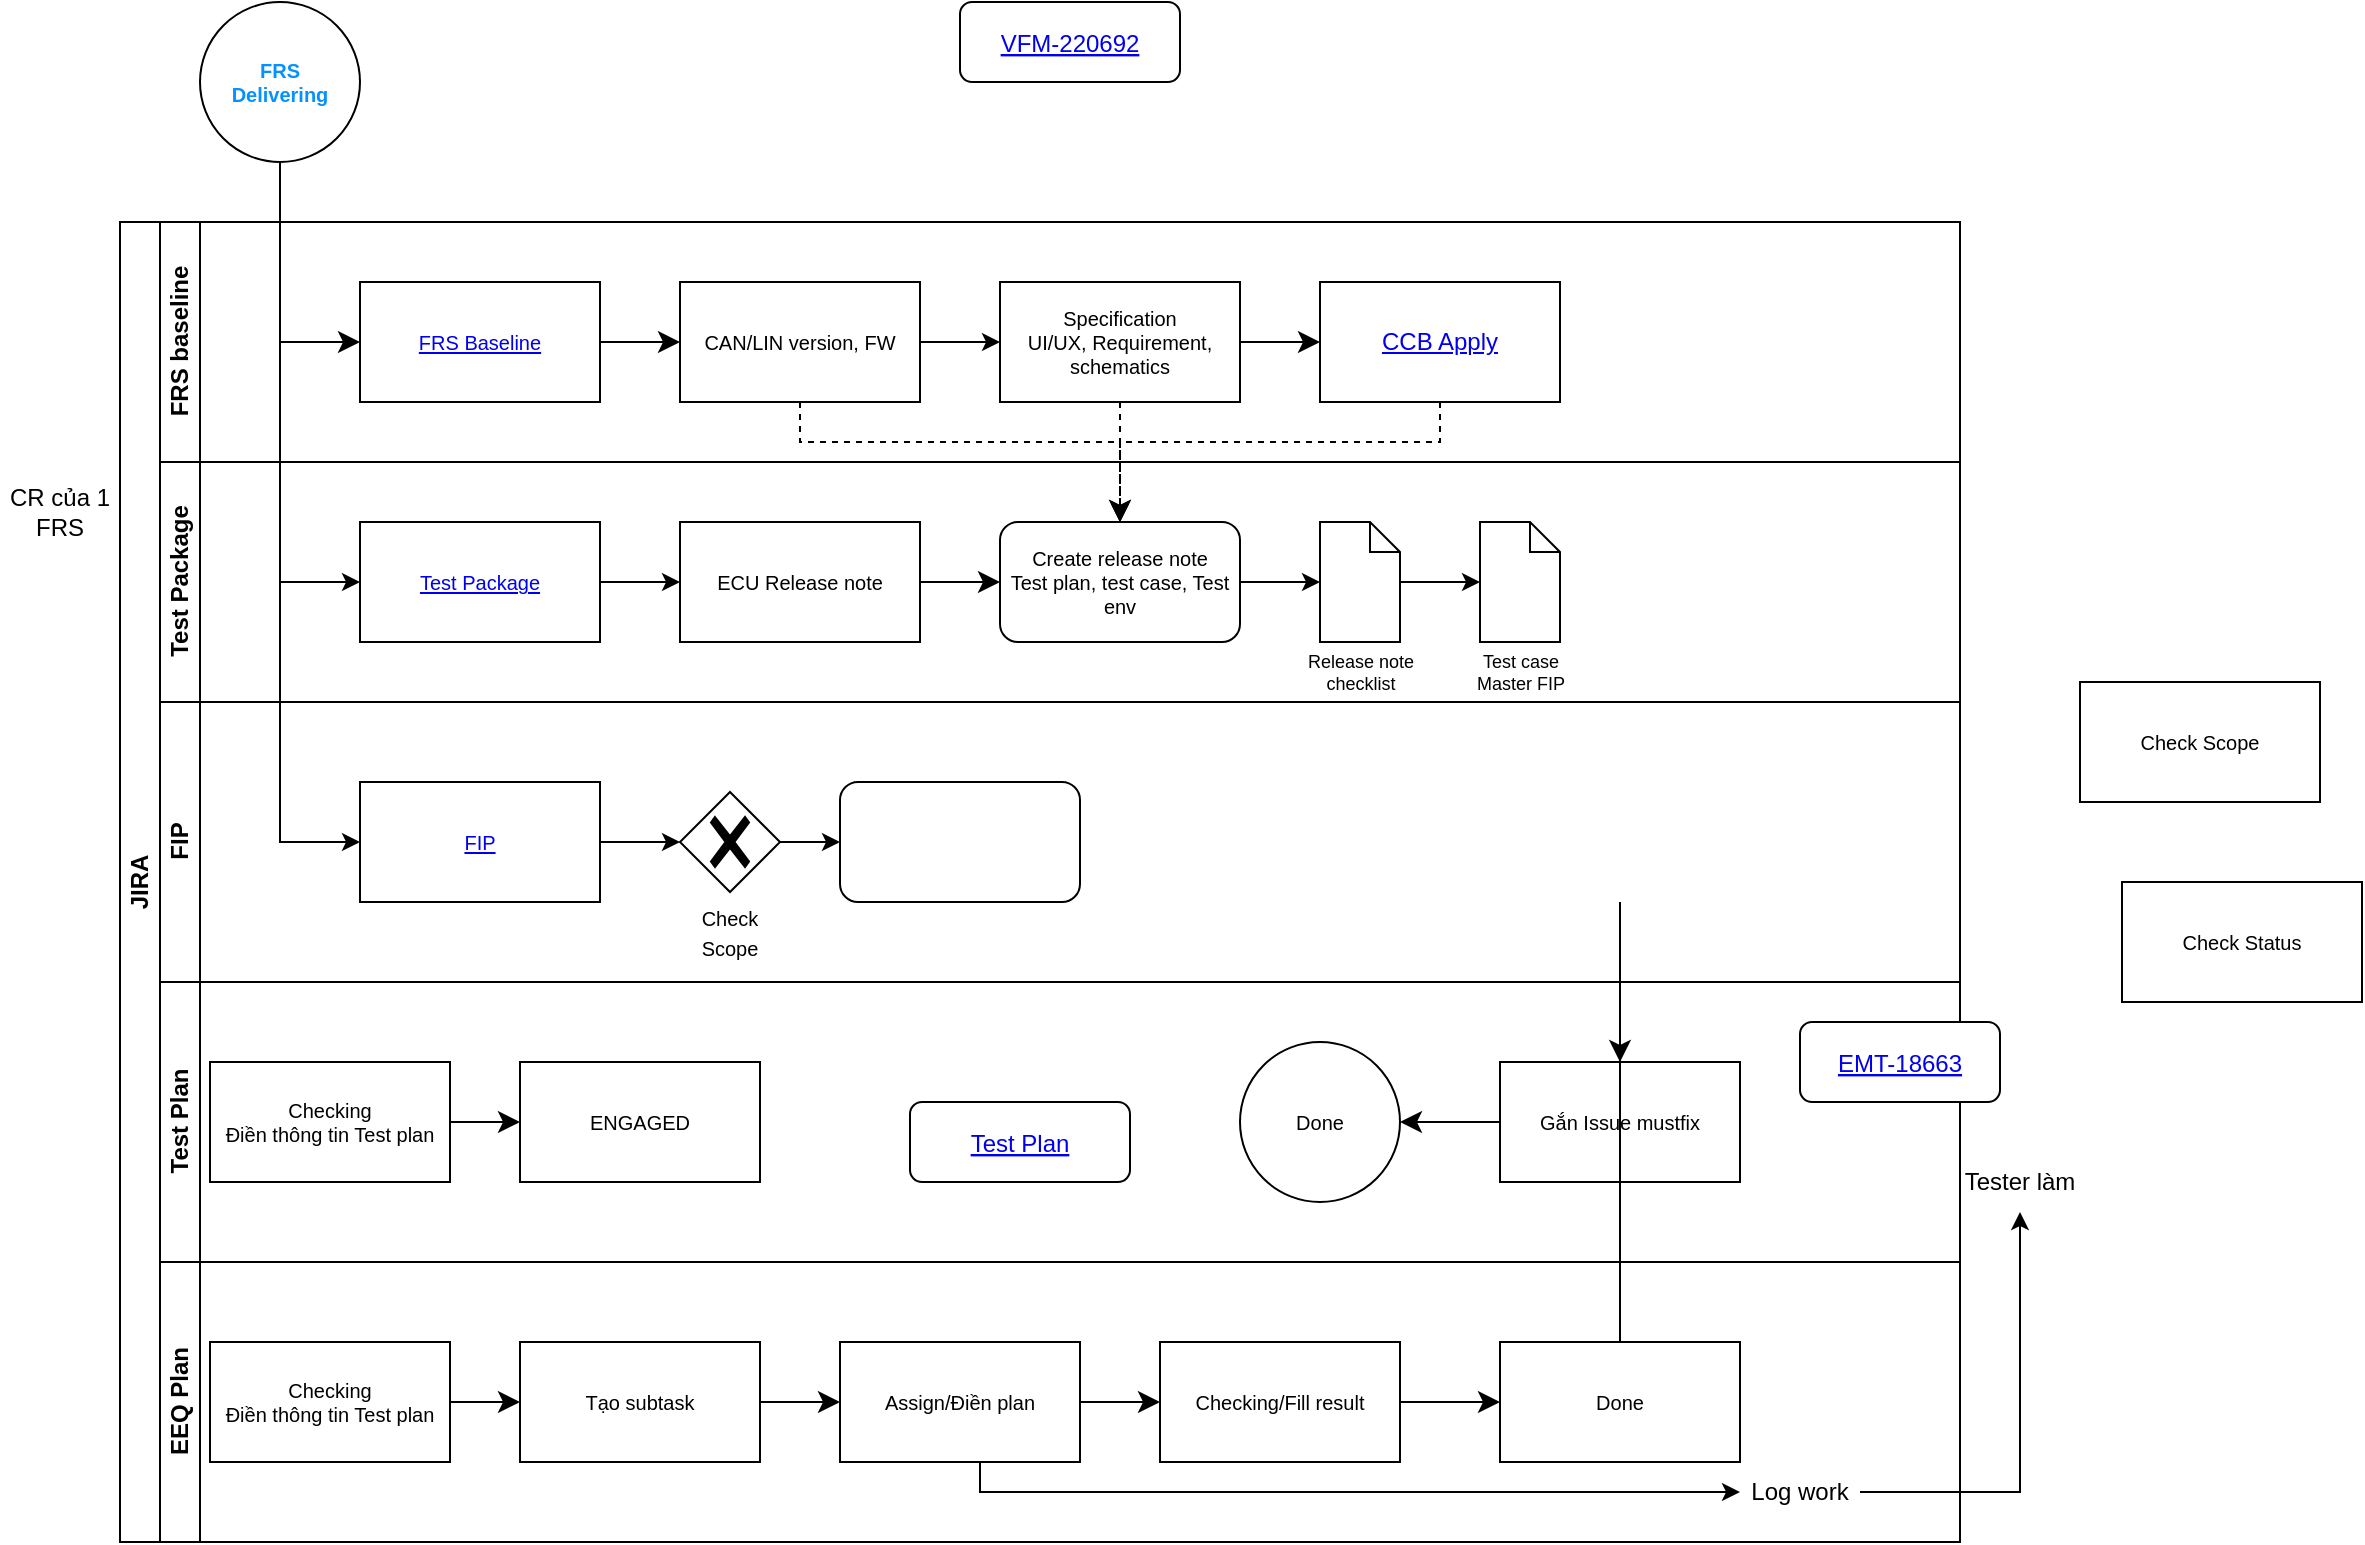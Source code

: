 <mxfile version="24.6.1" type="github">
  <diagram id="prtHgNgQTEPvFCAcTncT" name="Page-1">
    <mxGraphModel dx="1195" dy="650" grid="1" gridSize="10" guides="1" tooltips="1" connect="1" arrows="1" fold="1" page="1" pageScale="1" pageWidth="827" pageHeight="1169" math="0" shadow="0">
      <root>
        <mxCell id="0" />
        <mxCell id="1" parent="0" />
        <UserObject label="JIRA" link="https://vingroupjsc.sharepoint.com/:x:/r/sites/VF-EEQualityCentre/_layouts/15/Doc.aspx?sourcedoc=%7B268B624A-8D3B-4E9C-AA28-62E9198A5E5C%7D&amp;file=LHD_VN_VF3_Master%20Tracker.xlsx&amp;action=default&amp;mobileredirect=true" id="dNxyNK7c78bLwvsdeMH5-19">
          <mxCell style="swimlane;html=1;childLayout=stackLayout;resizeParent=1;resizeParentMax=0;horizontal=0;startSize=20;horizontalStack=0;whiteSpace=wrap;" parent="1" vertex="1">
            <mxGeometry x="120" y="120" width="920" height="660" as="geometry">
              <mxRectangle x="120" y="120" width="40" height="50" as="alternateBounds" />
            </mxGeometry>
          </mxCell>
        </UserObject>
        <mxCell id="dNxyNK7c78bLwvsdeMH5-20" value="FRS baseline" style="swimlane;html=1;startSize=20;horizontal=0;" parent="dNxyNK7c78bLwvsdeMH5-19" vertex="1">
          <mxGeometry x="20" width="900" height="120" as="geometry" />
        </mxCell>
        <mxCell id="qIckF98StNaj-yUu7WlP-11" value="" style="edgeStyle=none;curved=1;rounded=0;orthogonalLoop=1;jettySize=auto;html=1;fontSize=12;startSize=8;endSize=8;" parent="dNxyNK7c78bLwvsdeMH5-20" source="qIckF98StNaj-yUu7WlP-8" target="qIckF98StNaj-yUu7WlP-10" edge="1">
          <mxGeometry relative="1" as="geometry" />
        </mxCell>
        <UserObject label="&lt;span style=&quot;font-size: 10px;&quot;&gt;FRS Baseline&lt;/span&gt;" link="https://tms.vinfast.vn/browse/EEI-2372" id="qIckF98StNaj-yUu7WlP-8">
          <mxCell style="whiteSpace=wrap;html=1;fontSize=12;rounded=0;strokeColor=default;align=center;verticalAlign=middle;spacing=10;fontFamily=Helvetica;fontColor=#0000EE;fontStyle=4;fillColor=default;" parent="dNxyNK7c78bLwvsdeMH5-20" vertex="1">
            <mxGeometry x="100" y="30" width="120" height="60" as="geometry" />
          </mxCell>
        </UserObject>
        <mxCell id="qIckF98StNaj-yUu7WlP-13" value="" style="edgeStyle=none;curved=1;rounded=0;orthogonalLoop=1;jettySize=auto;html=1;fontSize=12;startSize=8;endSize=8;" parent="dNxyNK7c78bLwvsdeMH5-20" source="qIckF98StNaj-yUu7WlP-10" edge="1">
          <mxGeometry relative="1" as="geometry">
            <mxPoint x="340" y="60" as="targetPoint" />
          </mxGeometry>
        </mxCell>
        <mxCell id="7vbJa-Z3su7h4x0WSQ4t-16" style="edgeStyle=orthogonalEdgeStyle;rounded=0;orthogonalLoop=1;jettySize=auto;html=1;entryX=0;entryY=0.5;entryDx=0;entryDy=0;" edge="1" parent="dNxyNK7c78bLwvsdeMH5-20" source="qIckF98StNaj-yUu7WlP-10" target="qIckF98StNaj-yUu7WlP-14">
          <mxGeometry relative="1" as="geometry" />
        </mxCell>
        <mxCell id="qIckF98StNaj-yUu7WlP-10" value="&lt;span style=&quot;font-size: 10px;&quot;&gt;CAN/LIN version, FW&lt;/span&gt;" style="whiteSpace=wrap;html=1;fontSize=10;" parent="dNxyNK7c78bLwvsdeMH5-20" vertex="1">
          <mxGeometry x="260" y="30" width="120" height="60" as="geometry" />
        </mxCell>
        <mxCell id="7vbJa-Z3su7h4x0WSQ4t-48" style="edgeStyle=orthogonalEdgeStyle;rounded=0;orthogonalLoop=1;jettySize=auto;html=1;dashed=1;strokeColor=default;align=center;verticalAlign=middle;fontFamily=Helvetica;fontSize=12;fontColor=default;labelBackgroundColor=default;startSize=8;endArrow=classic;endSize=8;" edge="1" parent="dNxyNK7c78bLwvsdeMH5-20" source="qIckF98StNaj-yUu7WlP-14">
          <mxGeometry relative="1" as="geometry">
            <mxPoint x="480.0" y="150" as="targetPoint" />
          </mxGeometry>
        </mxCell>
        <mxCell id="qIckF98StNaj-yUu7WlP-14" value="Specification&lt;div&gt;UI/UX, Requirement, schematics&lt;/div&gt;" style="whiteSpace=wrap;html=1;fontSize=10;" parent="dNxyNK7c78bLwvsdeMH5-20" vertex="1">
          <mxGeometry x="420" y="30" width="120" height="60" as="geometry" />
        </mxCell>
        <UserObject label="CCB Apply" link="https://tms.vinfast.vn/browse/CCB-1562" id="qIckF98StNaj-yUu7WlP-18">
          <mxCell style="whiteSpace=wrap;html=1;fontSize=12;rounded=0;strokeColor=default;align=center;verticalAlign=middle;spacing=10;fontFamily=Helvetica;fontColor=#0000EE;fontStyle=4;fillColor=default;" parent="dNxyNK7c78bLwvsdeMH5-20" vertex="1">
            <mxGeometry x="580" y="30" width="120" height="60" as="geometry" />
          </mxCell>
        </UserObject>
        <mxCell id="qIckF98StNaj-yUu7WlP-19" value="" style="edgeStyle=none;curved=1;rounded=0;orthogonalLoop=1;jettySize=auto;html=1;fontSize=12;startSize=8;endSize=8;" parent="dNxyNK7c78bLwvsdeMH5-20" source="qIckF98StNaj-yUu7WlP-14" target="qIckF98StNaj-yUu7WlP-18" edge="1">
          <mxGeometry relative="1" as="geometry" />
        </mxCell>
        <mxCell id="dNxyNK7c78bLwvsdeMH5-21" value="Test Package" style="swimlane;html=1;startSize=20;horizontal=0;" parent="dNxyNK7c78bLwvsdeMH5-19" vertex="1">
          <mxGeometry x="20" y="120" width="900" height="120" as="geometry" />
        </mxCell>
        <mxCell id="qIckF98StNaj-yUu7WlP-25" value="" style="edgeStyle=none;curved=1;rounded=0;orthogonalLoop=1;jettySize=auto;html=1;fontSize=12;startSize=8;endSize=8;" parent="dNxyNK7c78bLwvsdeMH5-21" source="qIckF98StNaj-yUu7WlP-22" target="qIckF98StNaj-yUu7WlP-24" edge="1">
          <mxGeometry relative="1" as="geometry" />
        </mxCell>
        <mxCell id="qIckF98StNaj-yUu7WlP-22" value="&lt;span style=&quot;font-size: 10px;&quot;&gt;ECU&amp;nbsp;&lt;/span&gt;Release note" style="whiteSpace=wrap;html=1;fontSize=10;" parent="dNxyNK7c78bLwvsdeMH5-21" vertex="1">
          <mxGeometry x="260" y="30" width="120" height="60" as="geometry" />
        </mxCell>
        <mxCell id="qIckF98StNaj-yUu7WlP-24" value="Create release note&lt;div&gt;Test plan, test case, Test env&lt;/div&gt;" style="whiteSpace=wrap;html=1;fontSize=10;rounded=1;" parent="dNxyNK7c78bLwvsdeMH5-21" vertex="1">
          <mxGeometry x="420" y="30" width="120" height="60" as="geometry" />
        </mxCell>
        <mxCell id="7vbJa-Z3su7h4x0WSQ4t-41" style="edgeStyle=orthogonalEdgeStyle;rounded=0;orthogonalLoop=1;jettySize=auto;html=1;entryX=0;entryY=0.5;entryDx=0;entryDy=0;" edge="1" parent="dNxyNK7c78bLwvsdeMH5-21" source="7vbJa-Z3su7h4x0WSQ4t-17" target="qIckF98StNaj-yUu7WlP-22">
          <mxGeometry relative="1" as="geometry" />
        </mxCell>
        <UserObject label="&lt;span style=&quot;font-size: 10px;&quot;&gt;Test Package&lt;/span&gt;" link="https://tms.vinfast.vn/browse/EEI-2372" id="7vbJa-Z3su7h4x0WSQ4t-17">
          <mxCell style="whiteSpace=wrap;html=1;fontSize=12;rounded=0;strokeColor=default;align=center;verticalAlign=middle;spacing=10;fontFamily=Helvetica;fontColor=#0000EE;fontStyle=4;fillColor=default;" vertex="1" parent="dNxyNK7c78bLwvsdeMH5-21">
            <mxGeometry x="100" y="30" width="120" height="60" as="geometry" />
          </mxCell>
        </UserObject>
        <UserObject label="" link="https://vingroupjsc.sharepoint.com/:x:/r/sites/VF-EEQualityCentre/_layouts/15/Doc.aspx?sourcedoc=%7B7188D6CC-D743-4151-A7EC-9FD6CC27E06A%7D&amp;file=VF3_Release%20Note.xlsx&amp;action=default&amp;mobileredirect=true&amp;wdsle=0" id="7vbJa-Z3su7h4x0WSQ4t-30">
          <mxCell style="shape=mxgraph.bpmn.data;labelPosition=center;verticalLabelPosition=bottom;align=center;verticalAlign=top;size=15;html=1;" vertex="1" parent="dNxyNK7c78bLwvsdeMH5-21">
            <mxGeometry x="580" y="30" width="40" height="60" as="geometry" />
          </mxCell>
        </UserObject>
        <mxCell id="7vbJa-Z3su7h4x0WSQ4t-31" style="edgeStyle=orthogonalEdgeStyle;rounded=0;orthogonalLoop=1;jettySize=auto;html=1;entryX=0;entryY=0.5;entryDx=0;entryDy=0;entryPerimeter=0;" edge="1" parent="dNxyNK7c78bLwvsdeMH5-21" source="qIckF98StNaj-yUu7WlP-24" target="7vbJa-Z3su7h4x0WSQ4t-30">
          <mxGeometry relative="1" as="geometry" />
        </mxCell>
        <mxCell id="7vbJa-Z3su7h4x0WSQ4t-32" value="Release note&lt;div&gt;checklist&lt;/div&gt;" style="text;html=1;align=center;verticalAlign=middle;whiteSpace=wrap;rounded=0;fontSize=9;" vertex="1" parent="dNxyNK7c78bLwvsdeMH5-21">
          <mxGeometry x="567.5" y="90" width="65" height="30" as="geometry" />
        </mxCell>
        <UserObject label="" link="https://vingroupjsc.sharepoint.com/:x:/r/sites/VF-EEQualityCentre/_layouts/15/Doc.aspx?sourcedoc=%7B268B624A-8D3B-4E9C-AA28-62E9198A5E5C%7D&amp;file=LHD_VN_VF3_Master%20Tracker.xlsx&amp;action=default&amp;mobileredirect=true" id="7vbJa-Z3su7h4x0WSQ4t-36">
          <mxCell style="shape=mxgraph.bpmn.data;labelPosition=center;verticalLabelPosition=bottom;align=center;verticalAlign=top;size=15;html=1;" vertex="1" parent="dNxyNK7c78bLwvsdeMH5-21">
            <mxGeometry x="660" y="30" width="40" height="60" as="geometry" />
          </mxCell>
        </UserObject>
        <mxCell id="7vbJa-Z3su7h4x0WSQ4t-37" value="Test case&lt;div&gt;Master FIP&lt;/div&gt;" style="text;html=1;align=center;verticalAlign=middle;whiteSpace=wrap;rounded=0;fontSize=9;" vertex="1" parent="dNxyNK7c78bLwvsdeMH5-21">
          <mxGeometry x="647.5" y="90" width="65" height="30" as="geometry" />
        </mxCell>
        <mxCell id="7vbJa-Z3su7h4x0WSQ4t-38" style="edgeStyle=orthogonalEdgeStyle;rounded=0;orthogonalLoop=1;jettySize=auto;html=1;entryX=0;entryY=0.5;entryDx=0;entryDy=0;entryPerimeter=0;" edge="1" parent="dNxyNK7c78bLwvsdeMH5-21" source="7vbJa-Z3su7h4x0WSQ4t-30" target="7vbJa-Z3su7h4x0WSQ4t-36">
          <mxGeometry relative="1" as="geometry" />
        </mxCell>
        <mxCell id="7vbJa-Z3su7h4x0WSQ4t-18" value="FIP" style="swimlane;html=1;startSize=20;horizontal=0;" vertex="1" parent="dNxyNK7c78bLwvsdeMH5-19">
          <mxGeometry x="20" y="240" width="900" height="140" as="geometry" />
        </mxCell>
        <mxCell id="7vbJa-Z3su7h4x0WSQ4t-19" value="" style="edgeStyle=none;curved=1;rounded=0;orthogonalLoop=1;jettySize=auto;html=1;fontSize=12;startSize=8;endSize=8;" edge="1" parent="7vbJa-Z3su7h4x0WSQ4t-18" source="7vbJa-Z3su7h4x0WSQ4t-20">
          <mxGeometry relative="1" as="geometry">
            <mxPoint x="180" y="70" as="targetPoint" />
          </mxGeometry>
        </mxCell>
        <mxCell id="7vbJa-Z3su7h4x0WSQ4t-21" value="" style="edgeStyle=none;curved=1;rounded=0;orthogonalLoop=1;jettySize=auto;html=1;fontSize=12;startSize=8;endSize=8;" edge="1" parent="7vbJa-Z3su7h4x0WSQ4t-18" source="7vbJa-Z3su7h4x0WSQ4t-22">
          <mxGeometry relative="1" as="geometry">
            <mxPoint x="340.0" y="70" as="targetPoint" />
          </mxGeometry>
        </mxCell>
        <mxCell id="7vbJa-Z3su7h4x0WSQ4t-23" value="" style="edgeStyle=none;curved=1;rounded=0;orthogonalLoop=1;jettySize=auto;html=1;fontSize=12;startSize=8;endSize=8;" edge="1" parent="7vbJa-Z3su7h4x0WSQ4t-18" source="7vbJa-Z3su7h4x0WSQ4t-25">
          <mxGeometry relative="1" as="geometry">
            <mxPoint x="500.0" y="70" as="targetPoint" />
          </mxGeometry>
        </mxCell>
        <mxCell id="7vbJa-Z3su7h4x0WSQ4t-26" value="" style="edgeStyle=none;curved=1;rounded=0;orthogonalLoop=1;jettySize=auto;html=1;fontSize=12;startSize=8;endSize=8;" edge="1" parent="7vbJa-Z3su7h4x0WSQ4t-18" source="7vbJa-Z3su7h4x0WSQ4t-27">
          <mxGeometry relative="1" as="geometry">
            <mxPoint x="670.0" y="70" as="targetPoint" />
          </mxGeometry>
        </mxCell>
        <UserObject label="&lt;span style=&quot;font-size: 10px;&quot;&gt;FIP&lt;/span&gt;" link="https://tms.vinfast.vn/browse/EEI-2372" id="7vbJa-Z3su7h4x0WSQ4t-39">
          <mxCell style="whiteSpace=wrap;html=1;fontSize=12;rounded=0;strokeColor=default;align=center;verticalAlign=middle;spacing=10;fontFamily=Helvetica;fontColor=#0000EE;fontStyle=4;fillColor=default;" vertex="1" parent="7vbJa-Z3su7h4x0WSQ4t-18">
            <mxGeometry x="100" y="40" width="120" height="60" as="geometry" />
          </mxCell>
        </UserObject>
        <mxCell id="7vbJa-Z3su7h4x0WSQ4t-115" value="" style="edgeStyle=orthogonalEdgeStyle;rounded=0;orthogonalLoop=1;jettySize=auto;html=1;" edge="1" parent="7vbJa-Z3su7h4x0WSQ4t-18" source="7vbJa-Z3su7h4x0WSQ4t-111" target="7vbJa-Z3su7h4x0WSQ4t-114">
          <mxGeometry relative="1" as="geometry" />
        </mxCell>
        <mxCell id="7vbJa-Z3su7h4x0WSQ4t-111" value="" style="points=[[0.25,0.25,0],[0.5,0,0],[0.75,0.25,0],[1,0.5,0],[0.75,0.75,0],[0.5,1,0],[0.25,0.75,0],[0,0.5,0]];shape=mxgraph.bpmn.gateway2;html=1;verticalLabelPosition=bottom;labelBackgroundColor=#ffffff;verticalAlign=top;align=center;perimeter=rhombusPerimeter;outlineConnect=0;outline=none;symbol=none;gwType=exclusive;" vertex="1" parent="7vbJa-Z3su7h4x0WSQ4t-18">
          <mxGeometry x="260" y="45" width="50" height="50" as="geometry" />
        </mxCell>
        <mxCell id="7vbJa-Z3su7h4x0WSQ4t-112" value="&lt;span style=&quot;font-size: 10px;&quot;&gt;Check Scope&lt;/span&gt;" style="text;html=1;align=center;verticalAlign=middle;whiteSpace=wrap;rounded=0;" vertex="1" parent="7vbJa-Z3su7h4x0WSQ4t-18">
          <mxGeometry x="255" y="100" width="60" height="30" as="geometry" />
        </mxCell>
        <mxCell id="7vbJa-Z3su7h4x0WSQ4t-113" style="edgeStyle=orthogonalEdgeStyle;rounded=0;orthogonalLoop=1;jettySize=auto;html=1;entryX=0;entryY=0.5;entryDx=0;entryDy=0;entryPerimeter=0;" edge="1" parent="7vbJa-Z3su7h4x0WSQ4t-18" source="7vbJa-Z3su7h4x0WSQ4t-39" target="7vbJa-Z3su7h4x0WSQ4t-111">
          <mxGeometry relative="1" as="geometry" />
        </mxCell>
        <mxCell id="7vbJa-Z3su7h4x0WSQ4t-114" value="" style="whiteSpace=wrap;html=1;verticalAlign=top;labelBackgroundColor=#ffffff;rounded=1;" vertex="1" parent="7vbJa-Z3su7h4x0WSQ4t-18">
          <mxGeometry x="340" y="40" width="120" height="60" as="geometry" />
        </mxCell>
        <mxCell id="dNxyNK7c78bLwvsdeMH5-22" value="Test Plan" style="swimlane;html=1;startSize=20;horizontal=0;" parent="dNxyNK7c78bLwvsdeMH5-19" vertex="1">
          <mxGeometry x="20" y="380" width="900" height="140" as="geometry" />
        </mxCell>
        <mxCell id="qIckF98StNaj-yUu7WlP-32" value="" style="edgeStyle=none;curved=1;rounded=0;orthogonalLoop=1;jettySize=auto;html=1;fontSize=12;startSize=8;endSize=8;" parent="dNxyNK7c78bLwvsdeMH5-22" source="qIckF98StNaj-yUu7WlP-26" target="qIckF98StNaj-yUu7WlP-31" edge="1">
          <mxGeometry relative="1" as="geometry" />
        </mxCell>
        <mxCell id="qIckF98StNaj-yUu7WlP-26" value="&lt;div&gt;Checking&lt;/div&gt;Điền thông tin Test plan" style="whiteSpace=wrap;html=1;fontSize=10;" parent="dNxyNK7c78bLwvsdeMH5-22" vertex="1">
          <mxGeometry x="25" y="40" width="120" height="60" as="geometry" />
        </mxCell>
        <mxCell id="qIckF98StNaj-yUu7WlP-31" value="ENGAGED" style="whiteSpace=wrap;html=1;fontSize=10;" parent="dNxyNK7c78bLwvsdeMH5-22" vertex="1">
          <mxGeometry x="180" y="40" width="120" height="60" as="geometry" />
        </mxCell>
        <mxCell id="qIckF98StNaj-yUu7WlP-44" value="Gắn Issue mustfix" style="whiteSpace=wrap;html=1;fontSize=10;" parent="dNxyNK7c78bLwvsdeMH5-22" vertex="1">
          <mxGeometry x="670" y="40" width="120" height="60" as="geometry" />
        </mxCell>
        <mxCell id="qIckF98StNaj-yUu7WlP-46" value="Done" style="ellipse;whiteSpace=wrap;html=1;fontSize=10;" parent="dNxyNK7c78bLwvsdeMH5-22" vertex="1">
          <mxGeometry x="540" y="30" width="80" height="80" as="geometry" />
        </mxCell>
        <mxCell id="qIckF98StNaj-yUu7WlP-47" value="" style="edgeStyle=none;curved=1;rounded=0;orthogonalLoop=1;jettySize=auto;html=1;fontSize=12;startSize=8;endSize=8;" parent="dNxyNK7c78bLwvsdeMH5-22" source="qIckF98StNaj-yUu7WlP-44" target="qIckF98StNaj-yUu7WlP-46" edge="1">
          <mxGeometry relative="1" as="geometry" />
        </mxCell>
        <UserObject label="Test Plan" link="https://tms.vinfast.vn/browse/VFM-221913" id="ztss_zcHzE37luHq0jF5-5">
          <mxCell style="fontColor=#0000EE;fontStyle=4;rounded=1;overflow=hidden;spacing=10;" parent="dNxyNK7c78bLwvsdeMH5-22" vertex="1">
            <mxGeometry x="375" y="60" width="110" height="40" as="geometry" />
          </mxCell>
        </UserObject>
        <mxCell id="qIckF98StNaj-yUu7WlP-33" value="EEQ Plan" style="swimlane;html=1;startSize=20;horizontal=0;" parent="dNxyNK7c78bLwvsdeMH5-19" vertex="1">
          <mxGeometry x="20" y="520" width="900" height="140" as="geometry" />
        </mxCell>
        <mxCell id="qIckF98StNaj-yUu7WlP-34" value="" style="edgeStyle=none;curved=1;rounded=0;orthogonalLoop=1;jettySize=auto;html=1;fontSize=12;startSize=8;endSize=8;" parent="qIckF98StNaj-yUu7WlP-33" source="qIckF98StNaj-yUu7WlP-35" target="qIckF98StNaj-yUu7WlP-36" edge="1">
          <mxGeometry relative="1" as="geometry" />
        </mxCell>
        <mxCell id="qIckF98StNaj-yUu7WlP-35" value="&lt;div&gt;Checking&lt;/div&gt;Điền thông tin Test plan" style="whiteSpace=wrap;html=1;fontSize=10;" parent="qIckF98StNaj-yUu7WlP-33" vertex="1">
          <mxGeometry x="25" y="40" width="120" height="60" as="geometry" />
        </mxCell>
        <mxCell id="qIckF98StNaj-yUu7WlP-39" value="" style="edgeStyle=none;curved=1;rounded=0;orthogonalLoop=1;jettySize=auto;html=1;fontSize=12;startSize=8;endSize=8;" parent="qIckF98StNaj-yUu7WlP-33" source="qIckF98StNaj-yUu7WlP-36" target="qIckF98StNaj-yUu7WlP-38" edge="1">
          <mxGeometry relative="1" as="geometry" />
        </mxCell>
        <mxCell id="qIckF98StNaj-yUu7WlP-36" value="Tạo subtask" style="whiteSpace=wrap;html=1;fontSize=10;" parent="qIckF98StNaj-yUu7WlP-33" vertex="1">
          <mxGeometry x="180" y="40" width="120" height="60" as="geometry" />
        </mxCell>
        <mxCell id="qIckF98StNaj-yUu7WlP-41" value="" style="edgeStyle=none;curved=1;rounded=0;orthogonalLoop=1;jettySize=auto;html=1;fontSize=12;startSize=8;endSize=8;" parent="qIckF98StNaj-yUu7WlP-33" source="qIckF98StNaj-yUu7WlP-38" target="qIckF98StNaj-yUu7WlP-40" edge="1">
          <mxGeometry relative="1" as="geometry" />
        </mxCell>
        <mxCell id="7vbJa-Z3su7h4x0WSQ4t-5" style="edgeStyle=orthogonalEdgeStyle;rounded=0;orthogonalLoop=1;jettySize=auto;html=1;" edge="1" parent="qIckF98StNaj-yUu7WlP-33" source="qIckF98StNaj-yUu7WlP-38" target="7vbJa-Z3su7h4x0WSQ4t-2">
          <mxGeometry relative="1" as="geometry">
            <Array as="points">
              <mxPoint x="410" y="115" />
            </Array>
          </mxGeometry>
        </mxCell>
        <mxCell id="qIckF98StNaj-yUu7WlP-38" value="Assign/Điền plan" style="whiteSpace=wrap;html=1;fontSize=10;" parent="qIckF98StNaj-yUu7WlP-33" vertex="1">
          <mxGeometry x="340" y="40" width="120" height="60" as="geometry" />
        </mxCell>
        <mxCell id="qIckF98StNaj-yUu7WlP-43" value="" style="edgeStyle=none;curved=1;rounded=0;orthogonalLoop=1;jettySize=auto;html=1;fontSize=12;startSize=8;endSize=8;" parent="qIckF98StNaj-yUu7WlP-33" source="qIckF98StNaj-yUu7WlP-40" target="qIckF98StNaj-yUu7WlP-42" edge="1">
          <mxGeometry relative="1" as="geometry" />
        </mxCell>
        <mxCell id="qIckF98StNaj-yUu7WlP-40" value="Checking/Fill result" style="whiteSpace=wrap;html=1;fontSize=10;" parent="qIckF98StNaj-yUu7WlP-33" vertex="1">
          <mxGeometry x="500" y="40" width="120" height="60" as="geometry" />
        </mxCell>
        <mxCell id="qIckF98StNaj-yUu7WlP-42" value="Done" style="whiteSpace=wrap;html=1;fontSize=10;" parent="qIckF98StNaj-yUu7WlP-33" vertex="1">
          <mxGeometry x="670" y="40" width="120" height="60" as="geometry" />
        </mxCell>
        <mxCell id="7vbJa-Z3su7h4x0WSQ4t-2" value="Log work" style="text;html=1;align=center;verticalAlign=middle;whiteSpace=wrap;rounded=0;" vertex="1" parent="qIckF98StNaj-yUu7WlP-33">
          <mxGeometry x="790" y="100" width="60" height="30" as="geometry" />
        </mxCell>
        <mxCell id="qIckF98StNaj-yUu7WlP-45" value="" style="edgeStyle=orthogonalEdgeStyle;rounded=0;orthogonalLoop=1;jettySize=auto;html=1;fontSize=12;startSize=8;endSize=8;exitX=0.5;exitY=0;exitDx=0;exitDy=0;" parent="dNxyNK7c78bLwvsdeMH5-19" source="qIckF98StNaj-yUu7WlP-42" target="qIckF98StNaj-yUu7WlP-44" edge="1">
          <mxGeometry relative="1" as="geometry">
            <Array as="points">
              <mxPoint x="750" y="340" />
              <mxPoint x="750" y="340" />
            </Array>
          </mxGeometry>
        </mxCell>
        <mxCell id="7vbJa-Z3su7h4x0WSQ4t-47" style="edgeStyle=orthogonalEdgeStyle;rounded=0;orthogonalLoop=1;jettySize=auto;html=1;entryX=0.5;entryY=0;entryDx=0;entryDy=0;dashed=1;" edge="1" parent="dNxyNK7c78bLwvsdeMH5-19" source="qIckF98StNaj-yUu7WlP-10" target="qIckF98StNaj-yUu7WlP-24">
          <mxGeometry relative="1" as="geometry">
            <Array as="points">
              <mxPoint x="340" y="110" />
              <mxPoint x="500" y="110" />
            </Array>
          </mxGeometry>
        </mxCell>
        <mxCell id="7vbJa-Z3su7h4x0WSQ4t-50" style="edgeStyle=orthogonalEdgeStyle;rounded=0;orthogonalLoop=1;jettySize=auto;html=1;entryX=0.5;entryY=0;entryDx=0;entryDy=0;dashed=1;strokeColor=default;align=center;verticalAlign=middle;fontFamily=Helvetica;fontSize=12;fontColor=default;labelBackgroundColor=default;startSize=8;endArrow=classic;endSize=8;" edge="1" parent="dNxyNK7c78bLwvsdeMH5-19" source="qIckF98StNaj-yUu7WlP-18" target="qIckF98StNaj-yUu7WlP-24">
          <mxGeometry relative="1" as="geometry">
            <Array as="points">
              <mxPoint x="660" y="110" />
              <mxPoint x="500" y="110" />
            </Array>
          </mxGeometry>
        </mxCell>
        <mxCell id="qIckF98StNaj-yUu7WlP-9" value="" style="edgeStyle=orthogonalEdgeStyle;rounded=0;orthogonalLoop=1;jettySize=auto;html=1;fontSize=12;startSize=8;endSize=8;strokeColor=default;align=center;verticalAlign=middle;fontFamily=Helvetica;fontColor=default;labelBackgroundColor=default;endArrow=classic;exitX=0.5;exitY=1;exitDx=0;exitDy=0;" parent="1" target="qIckF98StNaj-yUu7WlP-8" edge="1" source="qIckF98StNaj-yUu7WlP-48">
          <mxGeometry relative="1" as="geometry">
            <mxPoint x="225" y="90" as="sourcePoint" />
            <Array as="points">
              <mxPoint x="200" y="180" />
            </Array>
          </mxGeometry>
        </mxCell>
        <mxCell id="7vbJa-Z3su7h4x0WSQ4t-13" style="edgeStyle=orthogonalEdgeStyle;rounded=0;orthogonalLoop=1;jettySize=auto;html=1;entryX=0;entryY=0.5;entryDx=0;entryDy=0;" edge="1" parent="1" source="qIckF98StNaj-yUu7WlP-48" target="7vbJa-Z3su7h4x0WSQ4t-17">
          <mxGeometry relative="1" as="geometry">
            <mxPoint x="225" y="270" as="targetPoint" />
            <Array as="points">
              <mxPoint x="200" y="300" />
            </Array>
          </mxGeometry>
        </mxCell>
        <mxCell id="7vbJa-Z3su7h4x0WSQ4t-40" style="edgeStyle=orthogonalEdgeStyle;rounded=0;orthogonalLoop=1;jettySize=auto;html=1;entryX=0;entryY=0.5;entryDx=0;entryDy=0;" edge="1" parent="1" source="qIckF98StNaj-yUu7WlP-48" target="7vbJa-Z3su7h4x0WSQ4t-39">
          <mxGeometry relative="1" as="geometry" />
        </mxCell>
        <UserObject label="FRS&lt;br&gt;Delivering" link="https://tms.vinfast.vn/browse/VFM-201341" id="qIckF98StNaj-yUu7WlP-48">
          <mxCell style="ellipse;whiteSpace=wrap;html=1;fontSize=10;fontStyle=1;labelBackgroundColor=none;labelBorderColor=none;fontColor=#0392FF;" parent="1" vertex="1">
            <mxGeometry x="160" y="10" width="80" height="80" as="geometry" />
          </mxCell>
        </UserObject>
        <mxCell id="7vbJa-Z3su7h4x0WSQ4t-1" value="CR của 1 FRS" style="text;html=1;align=center;verticalAlign=middle;whiteSpace=wrap;rounded=0;" vertex="1" parent="1">
          <mxGeometry x="60" y="250" width="60" height="30" as="geometry" />
        </mxCell>
        <UserObject label="EMT-18663" link="https://tms.vinfast.vn/browse/EMT-18663" id="ztss_zcHzE37luHq0jF5-4">
          <mxCell style="fontColor=#0000EE;fontStyle=4;rounded=1;overflow=hidden;spacing=10;" parent="1" vertex="1">
            <mxGeometry x="960" y="520" width="100" height="40" as="geometry" />
          </mxCell>
        </UserObject>
        <mxCell id="7vbJa-Z3su7h4x0WSQ4t-3" value="Tester làm" style="text;html=1;align=center;verticalAlign=middle;whiteSpace=wrap;rounded=0;" vertex="1" parent="1">
          <mxGeometry x="1040" y="585" width="60" height="30" as="geometry" />
        </mxCell>
        <mxCell id="7vbJa-Z3su7h4x0WSQ4t-4" style="edgeStyle=orthogonalEdgeStyle;rounded=0;orthogonalLoop=1;jettySize=auto;html=1;" edge="1" parent="1" source="7vbJa-Z3su7h4x0WSQ4t-2" target="7vbJa-Z3su7h4x0WSQ4t-3">
          <mxGeometry relative="1" as="geometry" />
        </mxCell>
        <UserObject label="VFM-220692" link="https://tms.vinfast.vn/browse/VFM-220692" id="ztss_zcHzE37luHq0jF5-3">
          <mxCell style="fontColor=#0000EE;fontStyle=4;rounded=1;overflow=hidden;spacing=10;" parent="1" vertex="1">
            <mxGeometry x="540" y="10" width="110" height="40" as="geometry" />
          </mxCell>
        </UserObject>
        <mxCell id="7vbJa-Z3su7h4x0WSQ4t-53" value="Check Scope" style="whiteSpace=wrap;html=1;fontSize=10;" vertex="1" parent="1">
          <mxGeometry x="1100" y="350" width="120" height="60" as="geometry" />
        </mxCell>
        <mxCell id="7vbJa-Z3su7h4x0WSQ4t-109" value="Check Status" style="whiteSpace=wrap;html=1;fontSize=10;" vertex="1" parent="1">
          <mxGeometry x="1121" y="450" width="120" height="60" as="geometry" />
        </mxCell>
      </root>
    </mxGraphModel>
  </diagram>
</mxfile>

